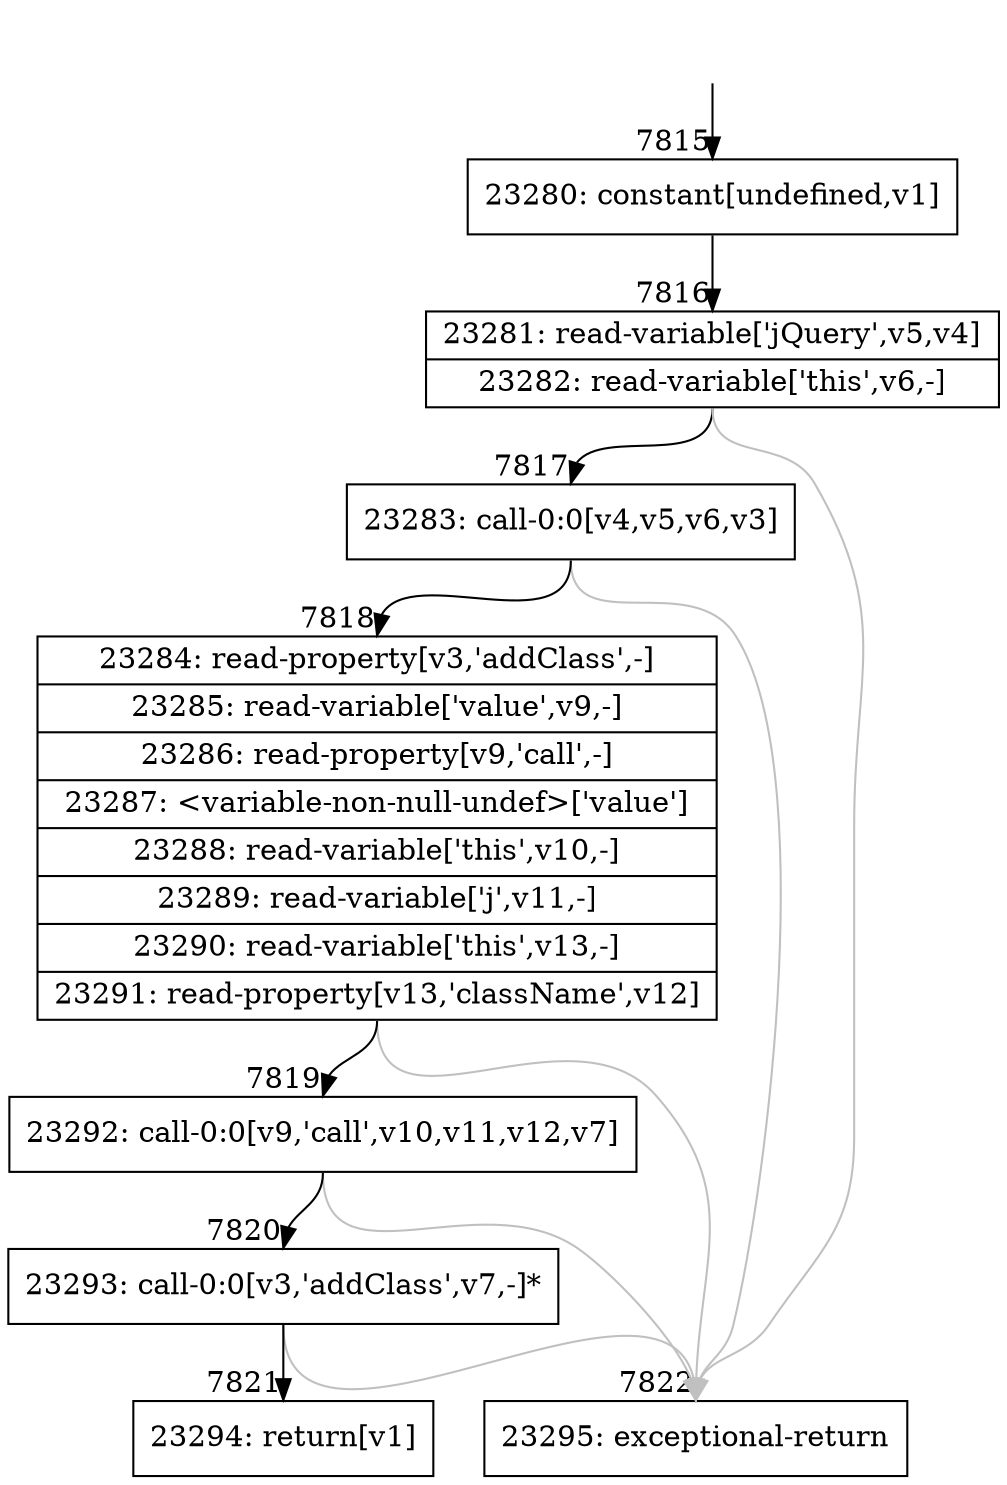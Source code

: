 digraph {
rankdir="TD"
BB_entry488[shape=none,label=""];
BB_entry488 -> BB7815 [tailport=s, headport=n, headlabel="    7815"]
BB7815 [shape=record label="{23280: constant[undefined,v1]}" ] 
BB7815 -> BB7816 [tailport=s, headport=n, headlabel="      7816"]
BB7816 [shape=record label="{23281: read-variable['jQuery',v5,v4]|23282: read-variable['this',v6,-]}" ] 
BB7816 -> BB7817 [tailport=s, headport=n, headlabel="      7817"]
BB7816 -> BB7822 [tailport=s, headport=n, color=gray, headlabel="      7822"]
BB7817 [shape=record label="{23283: call-0:0[v4,v5,v6,v3]}" ] 
BB7817 -> BB7818 [tailport=s, headport=n, headlabel="      7818"]
BB7817 -> BB7822 [tailport=s, headport=n, color=gray]
BB7818 [shape=record label="{23284: read-property[v3,'addClass',-]|23285: read-variable['value',v9,-]|23286: read-property[v9,'call',-]|23287: \<variable-non-null-undef\>['value']|23288: read-variable['this',v10,-]|23289: read-variable['j',v11,-]|23290: read-variable['this',v13,-]|23291: read-property[v13,'className',v12]}" ] 
BB7818 -> BB7819 [tailport=s, headport=n, headlabel="      7819"]
BB7818 -> BB7822 [tailport=s, headport=n, color=gray]
BB7819 [shape=record label="{23292: call-0:0[v9,'call',v10,v11,v12,v7]}" ] 
BB7819 -> BB7820 [tailport=s, headport=n, headlabel="      7820"]
BB7819 -> BB7822 [tailport=s, headport=n, color=gray]
BB7820 [shape=record label="{23293: call-0:0[v3,'addClass',v7,-]*}" ] 
BB7820 -> BB7821 [tailport=s, headport=n, headlabel="      7821"]
BB7820 -> BB7822 [tailport=s, headport=n, color=gray]
BB7821 [shape=record label="{23294: return[v1]}" ] 
BB7822 [shape=record label="{23295: exceptional-return}" ] 
}
